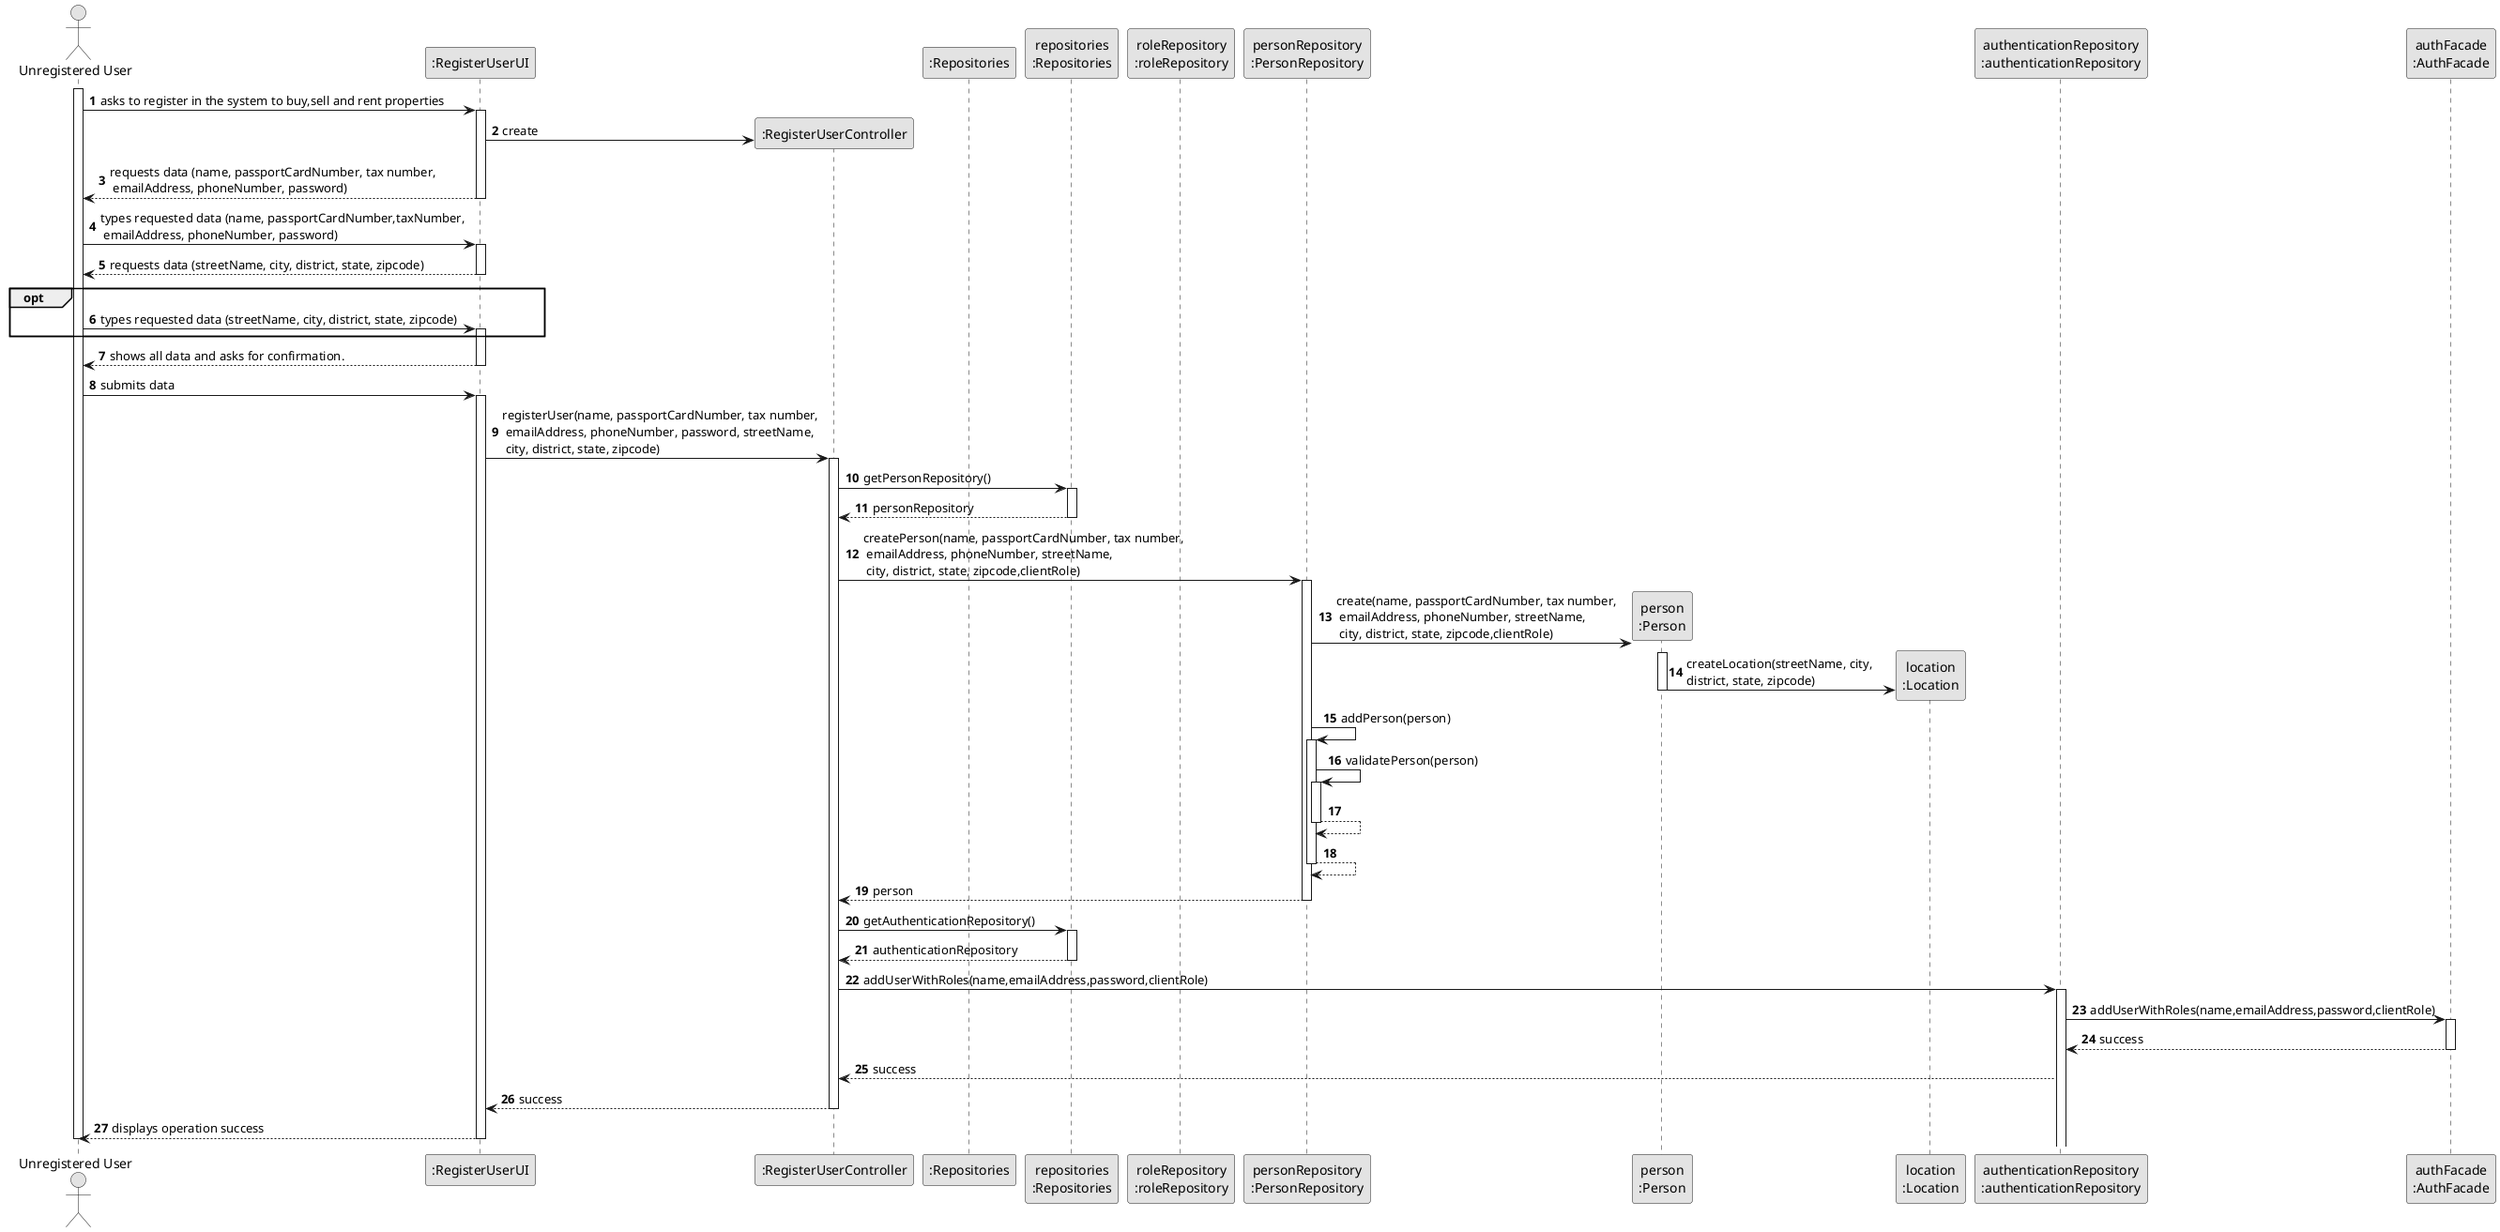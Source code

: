 @startuml
skinparam monochrome true
skinparam packageStyle rectangle
skinparam shadowing false

autonumber

'hide footbox
actor "Unregistered User" as ADM
participant ":RegisterUserUI" as UI
participant ":RegisterUserController" as CTRL
participant ":Repositories" as RepositorySingleton
participant "repositories\n:Repositories" as PLAT
participant "roleRepository\n:roleRepository" as RoleRepository
participant "personRepository\n:PersonRepository" as PERSONREP
participant "person\n:Person" as PERSON
participant "location\n:Location" as LOCATION
participant "authenticationRepository\n:authenticationRepository" as AUTHREP
participant "authFacade\n:AuthFacade"  as AUTHFACADE



activate ADM

    ADM -> UI : asks to register in the system to buy,sell and rent properties
    activate UI

    UI -> CTRL**: create

    UI --> ADM : requests data (name, passportCardNumber, tax number,\n emailAddress, phoneNumber, password)
    deactivate UI

    ADM -> UI : types requested data (name, passportCardNumber,taxNumber,\n emailAddress, phoneNumber, password)
    activate UI

    UI --> ADM : requests data (streetName, city, district, state, zipcode)
    deactivate UI

    opt
    ADM -> UI : types requested data (streetName, city, district, state, zipcode)
    activate UI
    end opt

    UI --> ADM : shows all data and asks for confirmation.
    deactivate UI

    ADM -> UI : submits data
    activate UI

    UI -> CTRL : registerUser(name, passportCardNumber, tax number,\n emailAddress, phoneNumber, password, streetName,\n city, district, state, zipcode)
    activate CTRL

    CTRL -> PLAT : getPersonRepository()
    activate PLAT

    PLAT --> CTRL : personRepository
    deactivate PLAT

    CTRL -> PERSONREP : createPerson(name, passportCardNumber, tax number,\n emailAddress, phoneNumber, streetName,\n city, district, state, zipcode,clientRole)
   activate PERSONREP

    PERSONREP -> PERSON** : create(name, passportCardNumber, tax number,\n emailAddress, phoneNumber, streetName,\n city, district, state, zipcode,clientRole)
    activate PERSON

    PERSON -> LOCATION** : createLocation(streetName, city, \ndistrict, state, zipcode)
    deactivate PERSON

    PERSONREP -> PERSONREP: addPerson(person)
    activate PERSONREP

        PERSONREP -> PERSONREP: validatePerson(person)
        activate PERSONREP

        PERSONREP --> PERSONREP :
        deactivate PERSONREP

    PERSONREP --> PERSONREP :
    deactivate PERSONREP

    PERSONREP --> CTRL : person
    deactivate PERSONREP

    CTRL -> PLAT : getAuthenticationRepository()
    activate PLAT

    PLAT --> CTRL: authenticationRepository
    deactivate PLAT

    CTRL -> AUTHREP : addUserWithRoles(name,emailAddress,password,clientRole)
    activate AUTHREP

    AUTHREP -> AUTHFACADE: addUserWithRoles(name,emailAddress,password,clientRole)
    activate AUTHFACADE

    AUTHFACADE --> AUTHREP: success
    deactivate AUTHFACADE

    AUTHREP --> CTRL : success

    CTRL --> UI :success
    deactivate CTRL

    UI --> ADM : displays operation success
    deactivate UI



deactivate ADM

@enduml